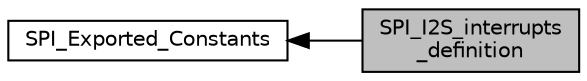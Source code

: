 digraph "SPI_I2S_interrupts_definition"
{
  edge [fontname="Helvetica",fontsize="10",labelfontname="Helvetica",labelfontsize="10"];
  node [fontname="Helvetica",fontsize="10",shape=record];
  rankdir=LR;
  Node0 [label="SPI_I2S_interrupts\l_definition",height=0.2,width=0.4,color="black", fillcolor="grey75", style="filled", fontcolor="black"];
  Node1 [label="SPI_Exported_Constants",height=0.2,width=0.4,color="black", fillcolor="white", style="filled",URL="$group___s_p_i___exported___constants.html"];
  Node1->Node0 [shape=plaintext, dir="back", style="solid"];
}
